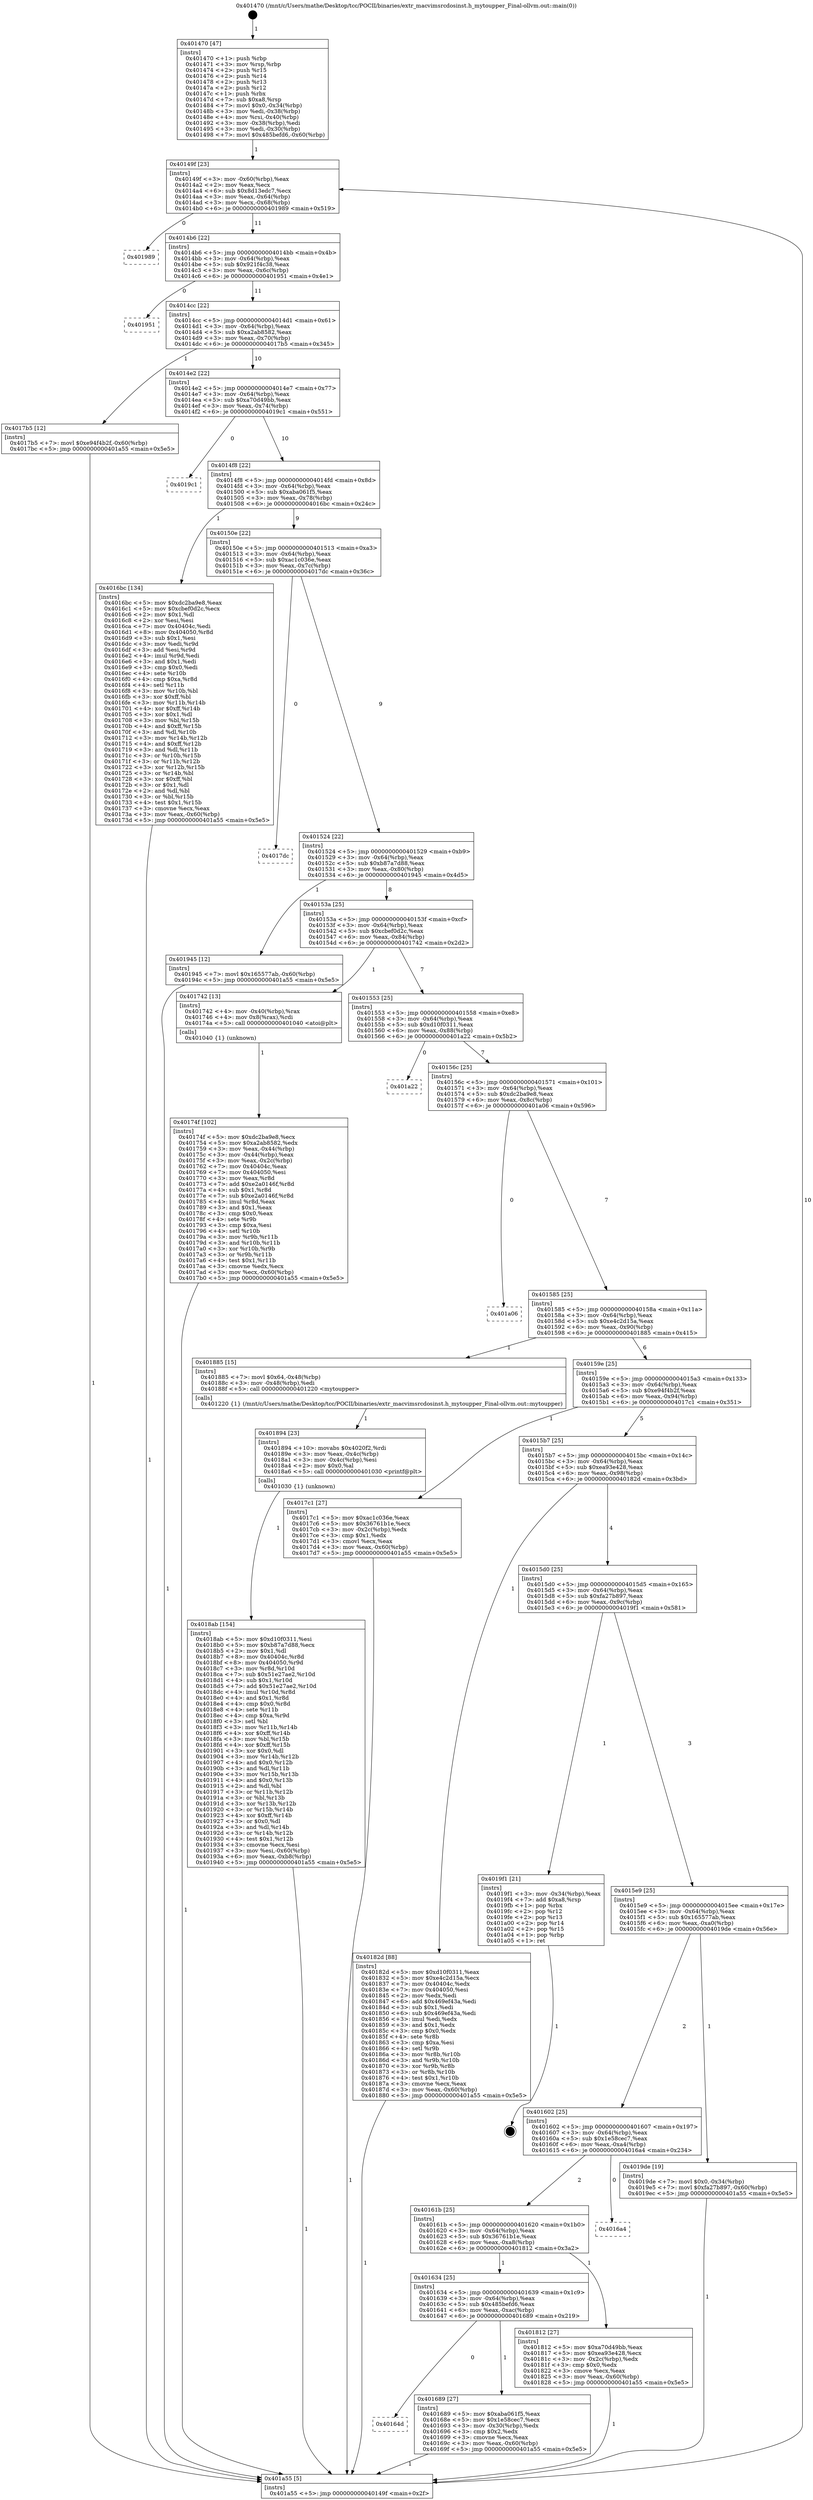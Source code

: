 digraph "0x401470" {
  label = "0x401470 (/mnt/c/Users/mathe/Desktop/tcc/POCII/binaries/extr_macvimsrcdosinst.h_mytoupper_Final-ollvm.out::main(0))"
  labelloc = "t"
  node[shape=record]

  Entry [label="",width=0.3,height=0.3,shape=circle,fillcolor=black,style=filled]
  "0x40149f" [label="{
     0x40149f [23]\l
     | [instrs]\l
     &nbsp;&nbsp;0x40149f \<+3\>: mov -0x60(%rbp),%eax\l
     &nbsp;&nbsp;0x4014a2 \<+2\>: mov %eax,%ecx\l
     &nbsp;&nbsp;0x4014a4 \<+6\>: sub $0x8d13edc7,%ecx\l
     &nbsp;&nbsp;0x4014aa \<+3\>: mov %eax,-0x64(%rbp)\l
     &nbsp;&nbsp;0x4014ad \<+3\>: mov %ecx,-0x68(%rbp)\l
     &nbsp;&nbsp;0x4014b0 \<+6\>: je 0000000000401989 \<main+0x519\>\l
  }"]
  "0x401989" [label="{
     0x401989\l
  }", style=dashed]
  "0x4014b6" [label="{
     0x4014b6 [22]\l
     | [instrs]\l
     &nbsp;&nbsp;0x4014b6 \<+5\>: jmp 00000000004014bb \<main+0x4b\>\l
     &nbsp;&nbsp;0x4014bb \<+3\>: mov -0x64(%rbp),%eax\l
     &nbsp;&nbsp;0x4014be \<+5\>: sub $0x921f4c38,%eax\l
     &nbsp;&nbsp;0x4014c3 \<+3\>: mov %eax,-0x6c(%rbp)\l
     &nbsp;&nbsp;0x4014c6 \<+6\>: je 0000000000401951 \<main+0x4e1\>\l
  }"]
  Exit [label="",width=0.3,height=0.3,shape=circle,fillcolor=black,style=filled,peripheries=2]
  "0x401951" [label="{
     0x401951\l
  }", style=dashed]
  "0x4014cc" [label="{
     0x4014cc [22]\l
     | [instrs]\l
     &nbsp;&nbsp;0x4014cc \<+5\>: jmp 00000000004014d1 \<main+0x61\>\l
     &nbsp;&nbsp;0x4014d1 \<+3\>: mov -0x64(%rbp),%eax\l
     &nbsp;&nbsp;0x4014d4 \<+5\>: sub $0xa2ab8582,%eax\l
     &nbsp;&nbsp;0x4014d9 \<+3\>: mov %eax,-0x70(%rbp)\l
     &nbsp;&nbsp;0x4014dc \<+6\>: je 00000000004017b5 \<main+0x345\>\l
  }"]
  "0x4018ab" [label="{
     0x4018ab [154]\l
     | [instrs]\l
     &nbsp;&nbsp;0x4018ab \<+5\>: mov $0xd10f0311,%esi\l
     &nbsp;&nbsp;0x4018b0 \<+5\>: mov $0xb87a7d88,%ecx\l
     &nbsp;&nbsp;0x4018b5 \<+2\>: mov $0x1,%dl\l
     &nbsp;&nbsp;0x4018b7 \<+8\>: mov 0x40404c,%r8d\l
     &nbsp;&nbsp;0x4018bf \<+8\>: mov 0x404050,%r9d\l
     &nbsp;&nbsp;0x4018c7 \<+3\>: mov %r8d,%r10d\l
     &nbsp;&nbsp;0x4018ca \<+7\>: sub $0x51e27ae2,%r10d\l
     &nbsp;&nbsp;0x4018d1 \<+4\>: sub $0x1,%r10d\l
     &nbsp;&nbsp;0x4018d5 \<+7\>: add $0x51e27ae2,%r10d\l
     &nbsp;&nbsp;0x4018dc \<+4\>: imul %r10d,%r8d\l
     &nbsp;&nbsp;0x4018e0 \<+4\>: and $0x1,%r8d\l
     &nbsp;&nbsp;0x4018e4 \<+4\>: cmp $0x0,%r8d\l
     &nbsp;&nbsp;0x4018e8 \<+4\>: sete %r11b\l
     &nbsp;&nbsp;0x4018ec \<+4\>: cmp $0xa,%r9d\l
     &nbsp;&nbsp;0x4018f0 \<+3\>: setl %bl\l
     &nbsp;&nbsp;0x4018f3 \<+3\>: mov %r11b,%r14b\l
     &nbsp;&nbsp;0x4018f6 \<+4\>: xor $0xff,%r14b\l
     &nbsp;&nbsp;0x4018fa \<+3\>: mov %bl,%r15b\l
     &nbsp;&nbsp;0x4018fd \<+4\>: xor $0xff,%r15b\l
     &nbsp;&nbsp;0x401901 \<+3\>: xor $0x0,%dl\l
     &nbsp;&nbsp;0x401904 \<+3\>: mov %r14b,%r12b\l
     &nbsp;&nbsp;0x401907 \<+4\>: and $0x0,%r12b\l
     &nbsp;&nbsp;0x40190b \<+3\>: and %dl,%r11b\l
     &nbsp;&nbsp;0x40190e \<+3\>: mov %r15b,%r13b\l
     &nbsp;&nbsp;0x401911 \<+4\>: and $0x0,%r13b\l
     &nbsp;&nbsp;0x401915 \<+2\>: and %dl,%bl\l
     &nbsp;&nbsp;0x401917 \<+3\>: or %r11b,%r12b\l
     &nbsp;&nbsp;0x40191a \<+3\>: or %bl,%r13b\l
     &nbsp;&nbsp;0x40191d \<+3\>: xor %r13b,%r12b\l
     &nbsp;&nbsp;0x401920 \<+3\>: or %r15b,%r14b\l
     &nbsp;&nbsp;0x401923 \<+4\>: xor $0xff,%r14b\l
     &nbsp;&nbsp;0x401927 \<+3\>: or $0x0,%dl\l
     &nbsp;&nbsp;0x40192a \<+3\>: and %dl,%r14b\l
     &nbsp;&nbsp;0x40192d \<+3\>: or %r14b,%r12b\l
     &nbsp;&nbsp;0x401930 \<+4\>: test $0x1,%r12b\l
     &nbsp;&nbsp;0x401934 \<+3\>: cmovne %ecx,%esi\l
     &nbsp;&nbsp;0x401937 \<+3\>: mov %esi,-0x60(%rbp)\l
     &nbsp;&nbsp;0x40193a \<+6\>: mov %eax,-0xb8(%rbp)\l
     &nbsp;&nbsp;0x401940 \<+5\>: jmp 0000000000401a55 \<main+0x5e5\>\l
  }"]
  "0x4017b5" [label="{
     0x4017b5 [12]\l
     | [instrs]\l
     &nbsp;&nbsp;0x4017b5 \<+7\>: movl $0xe94f4b2f,-0x60(%rbp)\l
     &nbsp;&nbsp;0x4017bc \<+5\>: jmp 0000000000401a55 \<main+0x5e5\>\l
  }"]
  "0x4014e2" [label="{
     0x4014e2 [22]\l
     | [instrs]\l
     &nbsp;&nbsp;0x4014e2 \<+5\>: jmp 00000000004014e7 \<main+0x77\>\l
     &nbsp;&nbsp;0x4014e7 \<+3\>: mov -0x64(%rbp),%eax\l
     &nbsp;&nbsp;0x4014ea \<+5\>: sub $0xa70d49bb,%eax\l
     &nbsp;&nbsp;0x4014ef \<+3\>: mov %eax,-0x74(%rbp)\l
     &nbsp;&nbsp;0x4014f2 \<+6\>: je 00000000004019c1 \<main+0x551\>\l
  }"]
  "0x401894" [label="{
     0x401894 [23]\l
     | [instrs]\l
     &nbsp;&nbsp;0x401894 \<+10\>: movabs $0x4020f2,%rdi\l
     &nbsp;&nbsp;0x40189e \<+3\>: mov %eax,-0x4c(%rbp)\l
     &nbsp;&nbsp;0x4018a1 \<+3\>: mov -0x4c(%rbp),%esi\l
     &nbsp;&nbsp;0x4018a4 \<+2\>: mov $0x0,%al\l
     &nbsp;&nbsp;0x4018a6 \<+5\>: call 0000000000401030 \<printf@plt\>\l
     | [calls]\l
     &nbsp;&nbsp;0x401030 \{1\} (unknown)\l
  }"]
  "0x4019c1" [label="{
     0x4019c1\l
  }", style=dashed]
  "0x4014f8" [label="{
     0x4014f8 [22]\l
     | [instrs]\l
     &nbsp;&nbsp;0x4014f8 \<+5\>: jmp 00000000004014fd \<main+0x8d\>\l
     &nbsp;&nbsp;0x4014fd \<+3\>: mov -0x64(%rbp),%eax\l
     &nbsp;&nbsp;0x401500 \<+5\>: sub $0xaba061f5,%eax\l
     &nbsp;&nbsp;0x401505 \<+3\>: mov %eax,-0x78(%rbp)\l
     &nbsp;&nbsp;0x401508 \<+6\>: je 00000000004016bc \<main+0x24c\>\l
  }"]
  "0x40174f" [label="{
     0x40174f [102]\l
     | [instrs]\l
     &nbsp;&nbsp;0x40174f \<+5\>: mov $0xdc2ba9e8,%ecx\l
     &nbsp;&nbsp;0x401754 \<+5\>: mov $0xa2ab8582,%edx\l
     &nbsp;&nbsp;0x401759 \<+3\>: mov %eax,-0x44(%rbp)\l
     &nbsp;&nbsp;0x40175c \<+3\>: mov -0x44(%rbp),%eax\l
     &nbsp;&nbsp;0x40175f \<+3\>: mov %eax,-0x2c(%rbp)\l
     &nbsp;&nbsp;0x401762 \<+7\>: mov 0x40404c,%eax\l
     &nbsp;&nbsp;0x401769 \<+7\>: mov 0x404050,%esi\l
     &nbsp;&nbsp;0x401770 \<+3\>: mov %eax,%r8d\l
     &nbsp;&nbsp;0x401773 \<+7\>: add $0xe2a0146f,%r8d\l
     &nbsp;&nbsp;0x40177a \<+4\>: sub $0x1,%r8d\l
     &nbsp;&nbsp;0x40177e \<+7\>: sub $0xe2a0146f,%r8d\l
     &nbsp;&nbsp;0x401785 \<+4\>: imul %r8d,%eax\l
     &nbsp;&nbsp;0x401789 \<+3\>: and $0x1,%eax\l
     &nbsp;&nbsp;0x40178c \<+3\>: cmp $0x0,%eax\l
     &nbsp;&nbsp;0x40178f \<+4\>: sete %r9b\l
     &nbsp;&nbsp;0x401793 \<+3\>: cmp $0xa,%esi\l
     &nbsp;&nbsp;0x401796 \<+4\>: setl %r10b\l
     &nbsp;&nbsp;0x40179a \<+3\>: mov %r9b,%r11b\l
     &nbsp;&nbsp;0x40179d \<+3\>: and %r10b,%r11b\l
     &nbsp;&nbsp;0x4017a0 \<+3\>: xor %r10b,%r9b\l
     &nbsp;&nbsp;0x4017a3 \<+3\>: or %r9b,%r11b\l
     &nbsp;&nbsp;0x4017a6 \<+4\>: test $0x1,%r11b\l
     &nbsp;&nbsp;0x4017aa \<+3\>: cmovne %edx,%ecx\l
     &nbsp;&nbsp;0x4017ad \<+3\>: mov %ecx,-0x60(%rbp)\l
     &nbsp;&nbsp;0x4017b0 \<+5\>: jmp 0000000000401a55 \<main+0x5e5\>\l
  }"]
  "0x4016bc" [label="{
     0x4016bc [134]\l
     | [instrs]\l
     &nbsp;&nbsp;0x4016bc \<+5\>: mov $0xdc2ba9e8,%eax\l
     &nbsp;&nbsp;0x4016c1 \<+5\>: mov $0xcbef0d2c,%ecx\l
     &nbsp;&nbsp;0x4016c6 \<+2\>: mov $0x1,%dl\l
     &nbsp;&nbsp;0x4016c8 \<+2\>: xor %esi,%esi\l
     &nbsp;&nbsp;0x4016ca \<+7\>: mov 0x40404c,%edi\l
     &nbsp;&nbsp;0x4016d1 \<+8\>: mov 0x404050,%r8d\l
     &nbsp;&nbsp;0x4016d9 \<+3\>: sub $0x1,%esi\l
     &nbsp;&nbsp;0x4016dc \<+3\>: mov %edi,%r9d\l
     &nbsp;&nbsp;0x4016df \<+3\>: add %esi,%r9d\l
     &nbsp;&nbsp;0x4016e2 \<+4\>: imul %r9d,%edi\l
     &nbsp;&nbsp;0x4016e6 \<+3\>: and $0x1,%edi\l
     &nbsp;&nbsp;0x4016e9 \<+3\>: cmp $0x0,%edi\l
     &nbsp;&nbsp;0x4016ec \<+4\>: sete %r10b\l
     &nbsp;&nbsp;0x4016f0 \<+4\>: cmp $0xa,%r8d\l
     &nbsp;&nbsp;0x4016f4 \<+4\>: setl %r11b\l
     &nbsp;&nbsp;0x4016f8 \<+3\>: mov %r10b,%bl\l
     &nbsp;&nbsp;0x4016fb \<+3\>: xor $0xff,%bl\l
     &nbsp;&nbsp;0x4016fe \<+3\>: mov %r11b,%r14b\l
     &nbsp;&nbsp;0x401701 \<+4\>: xor $0xff,%r14b\l
     &nbsp;&nbsp;0x401705 \<+3\>: xor $0x1,%dl\l
     &nbsp;&nbsp;0x401708 \<+3\>: mov %bl,%r15b\l
     &nbsp;&nbsp;0x40170b \<+4\>: and $0xff,%r15b\l
     &nbsp;&nbsp;0x40170f \<+3\>: and %dl,%r10b\l
     &nbsp;&nbsp;0x401712 \<+3\>: mov %r14b,%r12b\l
     &nbsp;&nbsp;0x401715 \<+4\>: and $0xff,%r12b\l
     &nbsp;&nbsp;0x401719 \<+3\>: and %dl,%r11b\l
     &nbsp;&nbsp;0x40171c \<+3\>: or %r10b,%r15b\l
     &nbsp;&nbsp;0x40171f \<+3\>: or %r11b,%r12b\l
     &nbsp;&nbsp;0x401722 \<+3\>: xor %r12b,%r15b\l
     &nbsp;&nbsp;0x401725 \<+3\>: or %r14b,%bl\l
     &nbsp;&nbsp;0x401728 \<+3\>: xor $0xff,%bl\l
     &nbsp;&nbsp;0x40172b \<+3\>: or $0x1,%dl\l
     &nbsp;&nbsp;0x40172e \<+2\>: and %dl,%bl\l
     &nbsp;&nbsp;0x401730 \<+3\>: or %bl,%r15b\l
     &nbsp;&nbsp;0x401733 \<+4\>: test $0x1,%r15b\l
     &nbsp;&nbsp;0x401737 \<+3\>: cmovne %ecx,%eax\l
     &nbsp;&nbsp;0x40173a \<+3\>: mov %eax,-0x60(%rbp)\l
     &nbsp;&nbsp;0x40173d \<+5\>: jmp 0000000000401a55 \<main+0x5e5\>\l
  }"]
  "0x40150e" [label="{
     0x40150e [22]\l
     | [instrs]\l
     &nbsp;&nbsp;0x40150e \<+5\>: jmp 0000000000401513 \<main+0xa3\>\l
     &nbsp;&nbsp;0x401513 \<+3\>: mov -0x64(%rbp),%eax\l
     &nbsp;&nbsp;0x401516 \<+5\>: sub $0xac1c036e,%eax\l
     &nbsp;&nbsp;0x40151b \<+3\>: mov %eax,-0x7c(%rbp)\l
     &nbsp;&nbsp;0x40151e \<+6\>: je 00000000004017dc \<main+0x36c\>\l
  }"]
  "0x401470" [label="{
     0x401470 [47]\l
     | [instrs]\l
     &nbsp;&nbsp;0x401470 \<+1\>: push %rbp\l
     &nbsp;&nbsp;0x401471 \<+3\>: mov %rsp,%rbp\l
     &nbsp;&nbsp;0x401474 \<+2\>: push %r15\l
     &nbsp;&nbsp;0x401476 \<+2\>: push %r14\l
     &nbsp;&nbsp;0x401478 \<+2\>: push %r13\l
     &nbsp;&nbsp;0x40147a \<+2\>: push %r12\l
     &nbsp;&nbsp;0x40147c \<+1\>: push %rbx\l
     &nbsp;&nbsp;0x40147d \<+7\>: sub $0xa8,%rsp\l
     &nbsp;&nbsp;0x401484 \<+7\>: movl $0x0,-0x34(%rbp)\l
     &nbsp;&nbsp;0x40148b \<+3\>: mov %edi,-0x38(%rbp)\l
     &nbsp;&nbsp;0x40148e \<+4\>: mov %rsi,-0x40(%rbp)\l
     &nbsp;&nbsp;0x401492 \<+3\>: mov -0x38(%rbp),%edi\l
     &nbsp;&nbsp;0x401495 \<+3\>: mov %edi,-0x30(%rbp)\l
     &nbsp;&nbsp;0x401498 \<+7\>: movl $0x485befd6,-0x60(%rbp)\l
  }"]
  "0x4017dc" [label="{
     0x4017dc\l
  }", style=dashed]
  "0x401524" [label="{
     0x401524 [22]\l
     | [instrs]\l
     &nbsp;&nbsp;0x401524 \<+5\>: jmp 0000000000401529 \<main+0xb9\>\l
     &nbsp;&nbsp;0x401529 \<+3\>: mov -0x64(%rbp),%eax\l
     &nbsp;&nbsp;0x40152c \<+5\>: sub $0xb87a7d88,%eax\l
     &nbsp;&nbsp;0x401531 \<+3\>: mov %eax,-0x80(%rbp)\l
     &nbsp;&nbsp;0x401534 \<+6\>: je 0000000000401945 \<main+0x4d5\>\l
  }"]
  "0x401a55" [label="{
     0x401a55 [5]\l
     | [instrs]\l
     &nbsp;&nbsp;0x401a55 \<+5\>: jmp 000000000040149f \<main+0x2f\>\l
  }"]
  "0x401945" [label="{
     0x401945 [12]\l
     | [instrs]\l
     &nbsp;&nbsp;0x401945 \<+7\>: movl $0x165577ab,-0x60(%rbp)\l
     &nbsp;&nbsp;0x40194c \<+5\>: jmp 0000000000401a55 \<main+0x5e5\>\l
  }"]
  "0x40153a" [label="{
     0x40153a [25]\l
     | [instrs]\l
     &nbsp;&nbsp;0x40153a \<+5\>: jmp 000000000040153f \<main+0xcf\>\l
     &nbsp;&nbsp;0x40153f \<+3\>: mov -0x64(%rbp),%eax\l
     &nbsp;&nbsp;0x401542 \<+5\>: sub $0xcbef0d2c,%eax\l
     &nbsp;&nbsp;0x401547 \<+6\>: mov %eax,-0x84(%rbp)\l
     &nbsp;&nbsp;0x40154d \<+6\>: je 0000000000401742 \<main+0x2d2\>\l
  }"]
  "0x40164d" [label="{
     0x40164d\l
  }", style=dashed]
  "0x401742" [label="{
     0x401742 [13]\l
     | [instrs]\l
     &nbsp;&nbsp;0x401742 \<+4\>: mov -0x40(%rbp),%rax\l
     &nbsp;&nbsp;0x401746 \<+4\>: mov 0x8(%rax),%rdi\l
     &nbsp;&nbsp;0x40174a \<+5\>: call 0000000000401040 \<atoi@plt\>\l
     | [calls]\l
     &nbsp;&nbsp;0x401040 \{1\} (unknown)\l
  }"]
  "0x401553" [label="{
     0x401553 [25]\l
     | [instrs]\l
     &nbsp;&nbsp;0x401553 \<+5\>: jmp 0000000000401558 \<main+0xe8\>\l
     &nbsp;&nbsp;0x401558 \<+3\>: mov -0x64(%rbp),%eax\l
     &nbsp;&nbsp;0x40155b \<+5\>: sub $0xd10f0311,%eax\l
     &nbsp;&nbsp;0x401560 \<+6\>: mov %eax,-0x88(%rbp)\l
     &nbsp;&nbsp;0x401566 \<+6\>: je 0000000000401a22 \<main+0x5b2\>\l
  }"]
  "0x401689" [label="{
     0x401689 [27]\l
     | [instrs]\l
     &nbsp;&nbsp;0x401689 \<+5\>: mov $0xaba061f5,%eax\l
     &nbsp;&nbsp;0x40168e \<+5\>: mov $0x1e58cec7,%ecx\l
     &nbsp;&nbsp;0x401693 \<+3\>: mov -0x30(%rbp),%edx\l
     &nbsp;&nbsp;0x401696 \<+3\>: cmp $0x2,%edx\l
     &nbsp;&nbsp;0x401699 \<+3\>: cmovne %ecx,%eax\l
     &nbsp;&nbsp;0x40169c \<+3\>: mov %eax,-0x60(%rbp)\l
     &nbsp;&nbsp;0x40169f \<+5\>: jmp 0000000000401a55 \<main+0x5e5\>\l
  }"]
  "0x401a22" [label="{
     0x401a22\l
  }", style=dashed]
  "0x40156c" [label="{
     0x40156c [25]\l
     | [instrs]\l
     &nbsp;&nbsp;0x40156c \<+5\>: jmp 0000000000401571 \<main+0x101\>\l
     &nbsp;&nbsp;0x401571 \<+3\>: mov -0x64(%rbp),%eax\l
     &nbsp;&nbsp;0x401574 \<+5\>: sub $0xdc2ba9e8,%eax\l
     &nbsp;&nbsp;0x401579 \<+6\>: mov %eax,-0x8c(%rbp)\l
     &nbsp;&nbsp;0x40157f \<+6\>: je 0000000000401a06 \<main+0x596\>\l
  }"]
  "0x401634" [label="{
     0x401634 [25]\l
     | [instrs]\l
     &nbsp;&nbsp;0x401634 \<+5\>: jmp 0000000000401639 \<main+0x1c9\>\l
     &nbsp;&nbsp;0x401639 \<+3\>: mov -0x64(%rbp),%eax\l
     &nbsp;&nbsp;0x40163c \<+5\>: sub $0x485befd6,%eax\l
     &nbsp;&nbsp;0x401641 \<+6\>: mov %eax,-0xac(%rbp)\l
     &nbsp;&nbsp;0x401647 \<+6\>: je 0000000000401689 \<main+0x219\>\l
  }"]
  "0x401a06" [label="{
     0x401a06\l
  }", style=dashed]
  "0x401585" [label="{
     0x401585 [25]\l
     | [instrs]\l
     &nbsp;&nbsp;0x401585 \<+5\>: jmp 000000000040158a \<main+0x11a\>\l
     &nbsp;&nbsp;0x40158a \<+3\>: mov -0x64(%rbp),%eax\l
     &nbsp;&nbsp;0x40158d \<+5\>: sub $0xe4c2d15a,%eax\l
     &nbsp;&nbsp;0x401592 \<+6\>: mov %eax,-0x90(%rbp)\l
     &nbsp;&nbsp;0x401598 \<+6\>: je 0000000000401885 \<main+0x415\>\l
  }"]
  "0x401812" [label="{
     0x401812 [27]\l
     | [instrs]\l
     &nbsp;&nbsp;0x401812 \<+5\>: mov $0xa70d49bb,%eax\l
     &nbsp;&nbsp;0x401817 \<+5\>: mov $0xea93e428,%ecx\l
     &nbsp;&nbsp;0x40181c \<+3\>: mov -0x2c(%rbp),%edx\l
     &nbsp;&nbsp;0x40181f \<+3\>: cmp $0x0,%edx\l
     &nbsp;&nbsp;0x401822 \<+3\>: cmove %ecx,%eax\l
     &nbsp;&nbsp;0x401825 \<+3\>: mov %eax,-0x60(%rbp)\l
     &nbsp;&nbsp;0x401828 \<+5\>: jmp 0000000000401a55 \<main+0x5e5\>\l
  }"]
  "0x401885" [label="{
     0x401885 [15]\l
     | [instrs]\l
     &nbsp;&nbsp;0x401885 \<+7\>: movl $0x64,-0x48(%rbp)\l
     &nbsp;&nbsp;0x40188c \<+3\>: mov -0x48(%rbp),%edi\l
     &nbsp;&nbsp;0x40188f \<+5\>: call 0000000000401220 \<mytoupper\>\l
     | [calls]\l
     &nbsp;&nbsp;0x401220 \{1\} (/mnt/c/Users/mathe/Desktop/tcc/POCII/binaries/extr_macvimsrcdosinst.h_mytoupper_Final-ollvm.out::mytoupper)\l
  }"]
  "0x40159e" [label="{
     0x40159e [25]\l
     | [instrs]\l
     &nbsp;&nbsp;0x40159e \<+5\>: jmp 00000000004015a3 \<main+0x133\>\l
     &nbsp;&nbsp;0x4015a3 \<+3\>: mov -0x64(%rbp),%eax\l
     &nbsp;&nbsp;0x4015a6 \<+5\>: sub $0xe94f4b2f,%eax\l
     &nbsp;&nbsp;0x4015ab \<+6\>: mov %eax,-0x94(%rbp)\l
     &nbsp;&nbsp;0x4015b1 \<+6\>: je 00000000004017c1 \<main+0x351\>\l
  }"]
  "0x40161b" [label="{
     0x40161b [25]\l
     | [instrs]\l
     &nbsp;&nbsp;0x40161b \<+5\>: jmp 0000000000401620 \<main+0x1b0\>\l
     &nbsp;&nbsp;0x401620 \<+3\>: mov -0x64(%rbp),%eax\l
     &nbsp;&nbsp;0x401623 \<+5\>: sub $0x36761b1e,%eax\l
     &nbsp;&nbsp;0x401628 \<+6\>: mov %eax,-0xa8(%rbp)\l
     &nbsp;&nbsp;0x40162e \<+6\>: je 0000000000401812 \<main+0x3a2\>\l
  }"]
  "0x4017c1" [label="{
     0x4017c1 [27]\l
     | [instrs]\l
     &nbsp;&nbsp;0x4017c1 \<+5\>: mov $0xac1c036e,%eax\l
     &nbsp;&nbsp;0x4017c6 \<+5\>: mov $0x36761b1e,%ecx\l
     &nbsp;&nbsp;0x4017cb \<+3\>: mov -0x2c(%rbp),%edx\l
     &nbsp;&nbsp;0x4017ce \<+3\>: cmp $0x1,%edx\l
     &nbsp;&nbsp;0x4017d1 \<+3\>: cmovl %ecx,%eax\l
     &nbsp;&nbsp;0x4017d4 \<+3\>: mov %eax,-0x60(%rbp)\l
     &nbsp;&nbsp;0x4017d7 \<+5\>: jmp 0000000000401a55 \<main+0x5e5\>\l
  }"]
  "0x4015b7" [label="{
     0x4015b7 [25]\l
     | [instrs]\l
     &nbsp;&nbsp;0x4015b7 \<+5\>: jmp 00000000004015bc \<main+0x14c\>\l
     &nbsp;&nbsp;0x4015bc \<+3\>: mov -0x64(%rbp),%eax\l
     &nbsp;&nbsp;0x4015bf \<+5\>: sub $0xea93e428,%eax\l
     &nbsp;&nbsp;0x4015c4 \<+6\>: mov %eax,-0x98(%rbp)\l
     &nbsp;&nbsp;0x4015ca \<+6\>: je 000000000040182d \<main+0x3bd\>\l
  }"]
  "0x4016a4" [label="{
     0x4016a4\l
  }", style=dashed]
  "0x40182d" [label="{
     0x40182d [88]\l
     | [instrs]\l
     &nbsp;&nbsp;0x40182d \<+5\>: mov $0xd10f0311,%eax\l
     &nbsp;&nbsp;0x401832 \<+5\>: mov $0xe4c2d15a,%ecx\l
     &nbsp;&nbsp;0x401837 \<+7\>: mov 0x40404c,%edx\l
     &nbsp;&nbsp;0x40183e \<+7\>: mov 0x404050,%esi\l
     &nbsp;&nbsp;0x401845 \<+2\>: mov %edx,%edi\l
     &nbsp;&nbsp;0x401847 \<+6\>: add $0x469ef43a,%edi\l
     &nbsp;&nbsp;0x40184d \<+3\>: sub $0x1,%edi\l
     &nbsp;&nbsp;0x401850 \<+6\>: sub $0x469ef43a,%edi\l
     &nbsp;&nbsp;0x401856 \<+3\>: imul %edi,%edx\l
     &nbsp;&nbsp;0x401859 \<+3\>: and $0x1,%edx\l
     &nbsp;&nbsp;0x40185c \<+3\>: cmp $0x0,%edx\l
     &nbsp;&nbsp;0x40185f \<+4\>: sete %r8b\l
     &nbsp;&nbsp;0x401863 \<+3\>: cmp $0xa,%esi\l
     &nbsp;&nbsp;0x401866 \<+4\>: setl %r9b\l
     &nbsp;&nbsp;0x40186a \<+3\>: mov %r8b,%r10b\l
     &nbsp;&nbsp;0x40186d \<+3\>: and %r9b,%r10b\l
     &nbsp;&nbsp;0x401870 \<+3\>: xor %r9b,%r8b\l
     &nbsp;&nbsp;0x401873 \<+3\>: or %r8b,%r10b\l
     &nbsp;&nbsp;0x401876 \<+4\>: test $0x1,%r10b\l
     &nbsp;&nbsp;0x40187a \<+3\>: cmovne %ecx,%eax\l
     &nbsp;&nbsp;0x40187d \<+3\>: mov %eax,-0x60(%rbp)\l
     &nbsp;&nbsp;0x401880 \<+5\>: jmp 0000000000401a55 \<main+0x5e5\>\l
  }"]
  "0x4015d0" [label="{
     0x4015d0 [25]\l
     | [instrs]\l
     &nbsp;&nbsp;0x4015d0 \<+5\>: jmp 00000000004015d5 \<main+0x165\>\l
     &nbsp;&nbsp;0x4015d5 \<+3\>: mov -0x64(%rbp),%eax\l
     &nbsp;&nbsp;0x4015d8 \<+5\>: sub $0xfa27b897,%eax\l
     &nbsp;&nbsp;0x4015dd \<+6\>: mov %eax,-0x9c(%rbp)\l
     &nbsp;&nbsp;0x4015e3 \<+6\>: je 00000000004019f1 \<main+0x581\>\l
  }"]
  "0x401602" [label="{
     0x401602 [25]\l
     | [instrs]\l
     &nbsp;&nbsp;0x401602 \<+5\>: jmp 0000000000401607 \<main+0x197\>\l
     &nbsp;&nbsp;0x401607 \<+3\>: mov -0x64(%rbp),%eax\l
     &nbsp;&nbsp;0x40160a \<+5\>: sub $0x1e58cec7,%eax\l
     &nbsp;&nbsp;0x40160f \<+6\>: mov %eax,-0xa4(%rbp)\l
     &nbsp;&nbsp;0x401615 \<+6\>: je 00000000004016a4 \<main+0x234\>\l
  }"]
  "0x4019f1" [label="{
     0x4019f1 [21]\l
     | [instrs]\l
     &nbsp;&nbsp;0x4019f1 \<+3\>: mov -0x34(%rbp),%eax\l
     &nbsp;&nbsp;0x4019f4 \<+7\>: add $0xa8,%rsp\l
     &nbsp;&nbsp;0x4019fb \<+1\>: pop %rbx\l
     &nbsp;&nbsp;0x4019fc \<+2\>: pop %r12\l
     &nbsp;&nbsp;0x4019fe \<+2\>: pop %r13\l
     &nbsp;&nbsp;0x401a00 \<+2\>: pop %r14\l
     &nbsp;&nbsp;0x401a02 \<+2\>: pop %r15\l
     &nbsp;&nbsp;0x401a04 \<+1\>: pop %rbp\l
     &nbsp;&nbsp;0x401a05 \<+1\>: ret\l
  }"]
  "0x4015e9" [label="{
     0x4015e9 [25]\l
     | [instrs]\l
     &nbsp;&nbsp;0x4015e9 \<+5\>: jmp 00000000004015ee \<main+0x17e\>\l
     &nbsp;&nbsp;0x4015ee \<+3\>: mov -0x64(%rbp),%eax\l
     &nbsp;&nbsp;0x4015f1 \<+5\>: sub $0x165577ab,%eax\l
     &nbsp;&nbsp;0x4015f6 \<+6\>: mov %eax,-0xa0(%rbp)\l
     &nbsp;&nbsp;0x4015fc \<+6\>: je 00000000004019de \<main+0x56e\>\l
  }"]
  "0x4019de" [label="{
     0x4019de [19]\l
     | [instrs]\l
     &nbsp;&nbsp;0x4019de \<+7\>: movl $0x0,-0x34(%rbp)\l
     &nbsp;&nbsp;0x4019e5 \<+7\>: movl $0xfa27b897,-0x60(%rbp)\l
     &nbsp;&nbsp;0x4019ec \<+5\>: jmp 0000000000401a55 \<main+0x5e5\>\l
  }"]
  Entry -> "0x401470" [label=" 1"]
  "0x40149f" -> "0x401989" [label=" 0"]
  "0x40149f" -> "0x4014b6" [label=" 11"]
  "0x4019f1" -> Exit [label=" 1"]
  "0x4014b6" -> "0x401951" [label=" 0"]
  "0x4014b6" -> "0x4014cc" [label=" 11"]
  "0x4019de" -> "0x401a55" [label=" 1"]
  "0x4014cc" -> "0x4017b5" [label=" 1"]
  "0x4014cc" -> "0x4014e2" [label=" 10"]
  "0x401945" -> "0x401a55" [label=" 1"]
  "0x4014e2" -> "0x4019c1" [label=" 0"]
  "0x4014e2" -> "0x4014f8" [label=" 10"]
  "0x4018ab" -> "0x401a55" [label=" 1"]
  "0x4014f8" -> "0x4016bc" [label=" 1"]
  "0x4014f8" -> "0x40150e" [label=" 9"]
  "0x401894" -> "0x4018ab" [label=" 1"]
  "0x40150e" -> "0x4017dc" [label=" 0"]
  "0x40150e" -> "0x401524" [label=" 9"]
  "0x401885" -> "0x401894" [label=" 1"]
  "0x401524" -> "0x401945" [label=" 1"]
  "0x401524" -> "0x40153a" [label=" 8"]
  "0x40182d" -> "0x401a55" [label=" 1"]
  "0x40153a" -> "0x401742" [label=" 1"]
  "0x40153a" -> "0x401553" [label=" 7"]
  "0x401812" -> "0x401a55" [label=" 1"]
  "0x401553" -> "0x401a22" [label=" 0"]
  "0x401553" -> "0x40156c" [label=" 7"]
  "0x4017c1" -> "0x401a55" [label=" 1"]
  "0x40156c" -> "0x401a06" [label=" 0"]
  "0x40156c" -> "0x401585" [label=" 7"]
  "0x40174f" -> "0x401a55" [label=" 1"]
  "0x401585" -> "0x401885" [label=" 1"]
  "0x401585" -> "0x40159e" [label=" 6"]
  "0x401742" -> "0x40174f" [label=" 1"]
  "0x40159e" -> "0x4017c1" [label=" 1"]
  "0x40159e" -> "0x4015b7" [label=" 5"]
  "0x401a55" -> "0x40149f" [label=" 10"]
  "0x4015b7" -> "0x40182d" [label=" 1"]
  "0x4015b7" -> "0x4015d0" [label=" 4"]
  "0x401470" -> "0x40149f" [label=" 1"]
  "0x4015d0" -> "0x4019f1" [label=" 1"]
  "0x4015d0" -> "0x4015e9" [label=" 3"]
  "0x401634" -> "0x40164d" [label=" 0"]
  "0x4015e9" -> "0x4019de" [label=" 1"]
  "0x4015e9" -> "0x401602" [label=" 2"]
  "0x401689" -> "0x401a55" [label=" 1"]
  "0x401602" -> "0x4016a4" [label=" 0"]
  "0x401602" -> "0x40161b" [label=" 2"]
  "0x4016bc" -> "0x401a55" [label=" 1"]
  "0x40161b" -> "0x401812" [label=" 1"]
  "0x40161b" -> "0x401634" [label=" 1"]
  "0x4017b5" -> "0x401a55" [label=" 1"]
  "0x401634" -> "0x401689" [label=" 1"]
}
